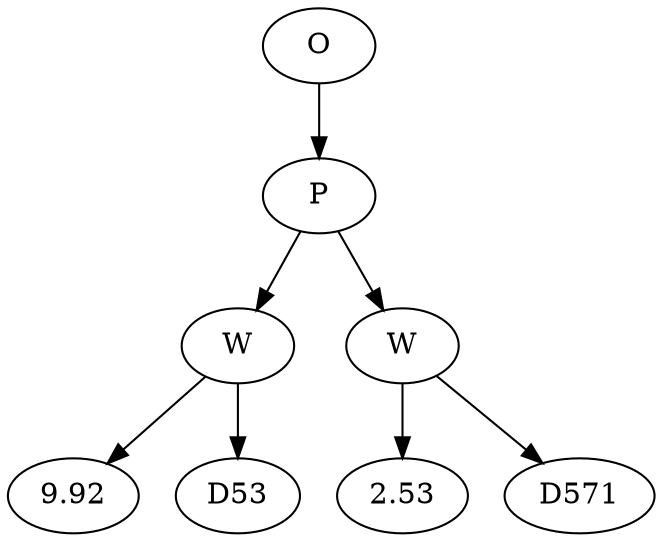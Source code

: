 // Tree
digraph {
	2988023 [label=O]
	2988024 [label=P]
	2988023 -> 2988024
	2988025 [label=W]
	2988024 -> 2988025
	2988026 [label=9.92]
	2988025 -> 2988026
	2988027 [label=D53]
	2988025 -> 2988027
	2988028 [label=W]
	2988024 -> 2988028
	2988029 [label=2.53]
	2988028 -> 2988029
	2988030 [label=D571]
	2988028 -> 2988030
}
